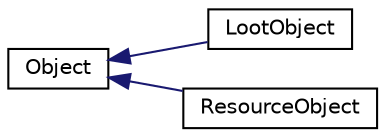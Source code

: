 digraph "Graphical Class Hierarchy"
{
 // LATEX_PDF_SIZE
  edge [fontname="Helvetica",fontsize="10",labelfontname="Helvetica",labelfontsize="10"];
  node [fontname="Helvetica",fontsize="10",shape=record];
  rankdir="LR";
  Node0 [label="Object",height=0.2,width=0.4,color="black", fillcolor="white", style="filled",URL="$classObject.html",tooltip="Represents generic object in the game world."];
  Node0 -> Node1 [dir="back",color="midnightblue",fontsize="10",style="solid",fontname="Helvetica"];
  Node1 [label="LootObject",height=0.2,width=0.4,color="black", fillcolor="white", style="filled",URL="$classLootObject.html",tooltip="Represents an object that can be looted."];
  Node0 -> Node2 [dir="back",color="midnightblue",fontsize="10",style="solid",fontname="Helvetica"];
  Node2 [label="ResourceObject",height=0.2,width=0.4,color="black", fillcolor="white", style="filled",URL="$classResourceObject.html",tooltip="Represents and object that can be interacted with to gain resources and train skills."];
}
